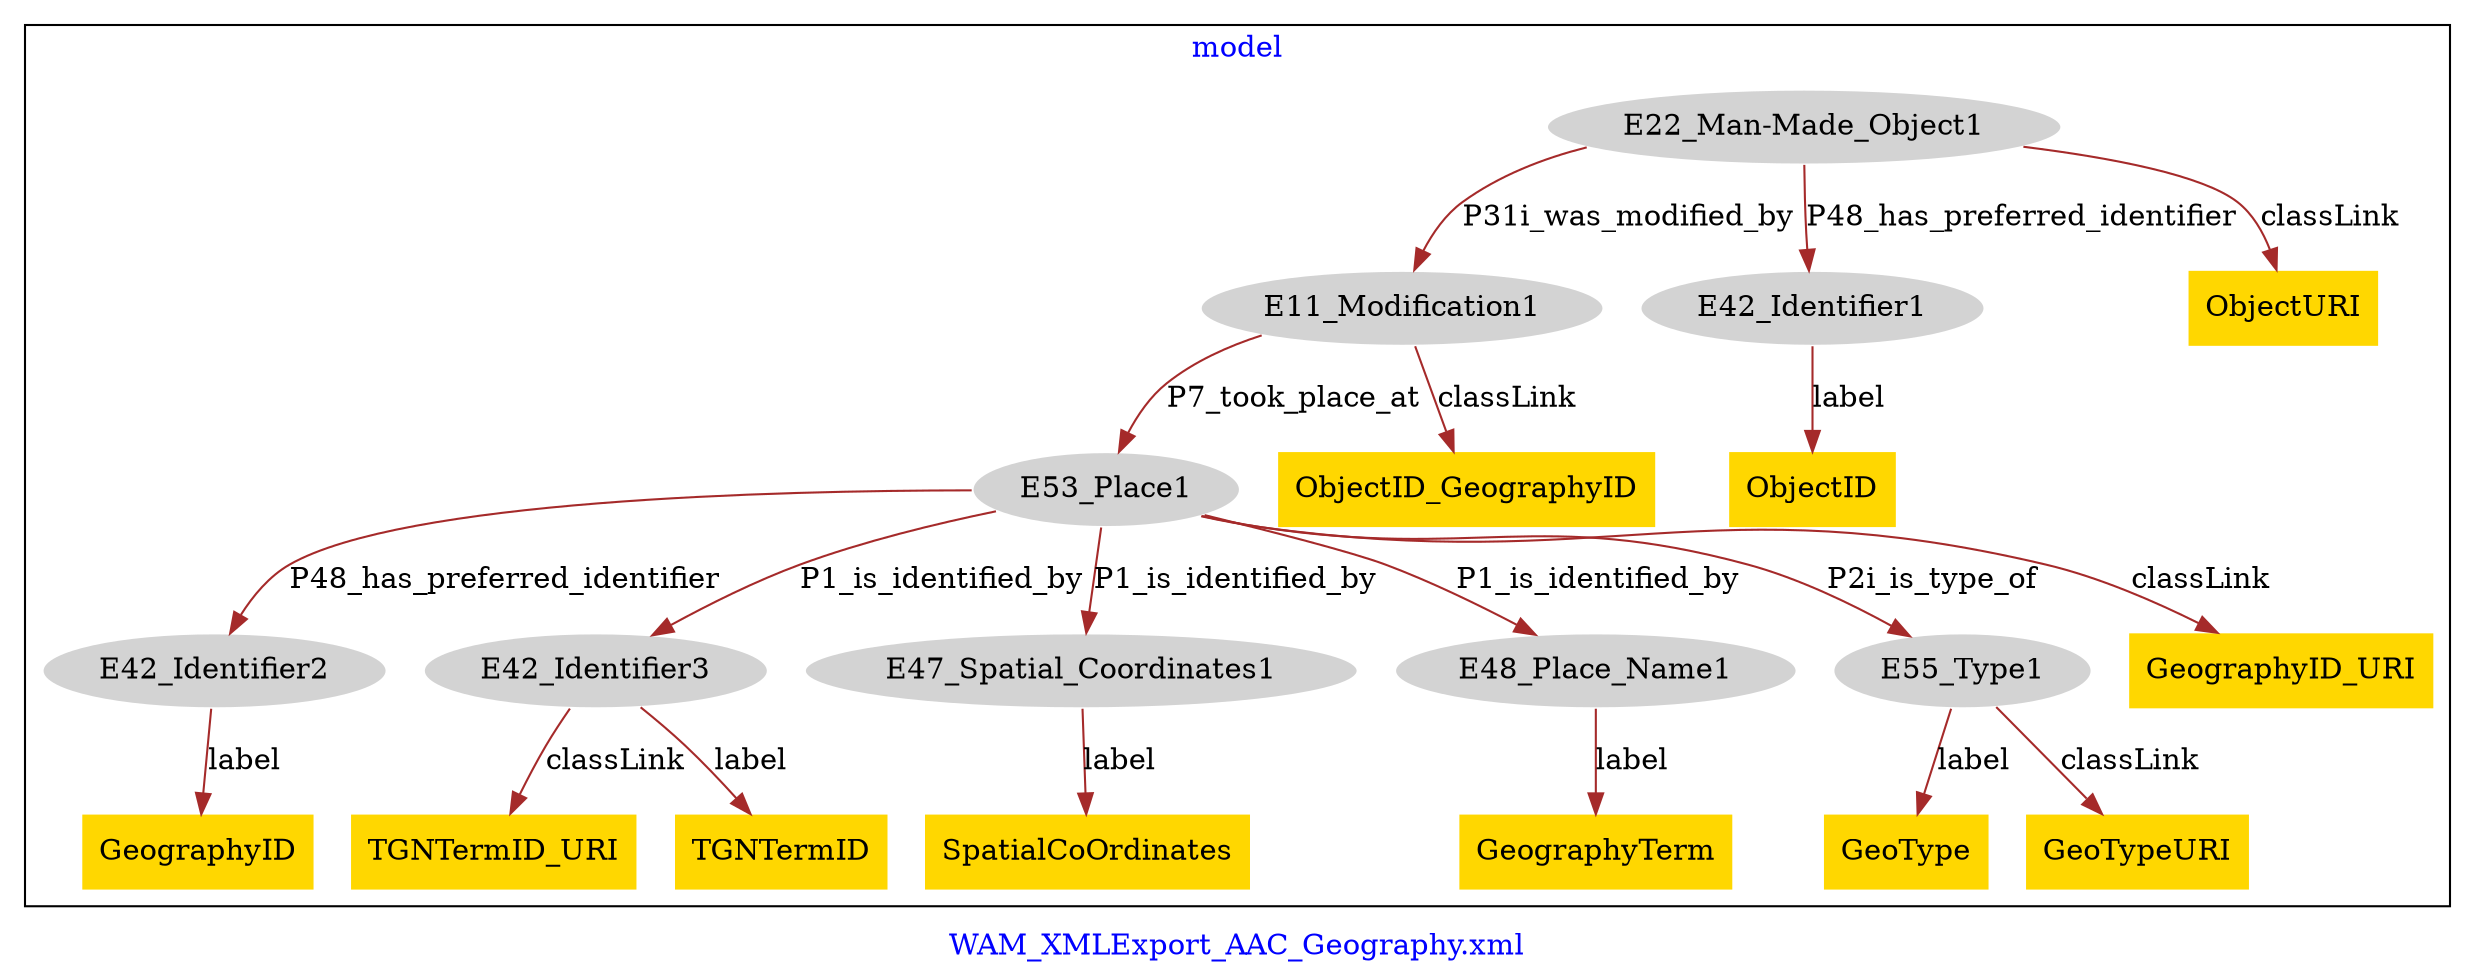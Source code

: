 digraph n0 {
fontcolor="blue"
remincross="true"
label="WAM_XMLExport_AAC_Geography.xml"
subgraph cluster {
label="model"
n2[style="filled",color="white",fillcolor="lightgray",label="E11_Modification1"];
n3[style="filled",color="white",fillcolor="lightgray",label="E53_Place1"];
n4[style="filled",color="white",fillcolor="lightgray",label="E22_Man-Made_Object1"];
n5[style="filled",color="white",fillcolor="lightgray",label="E42_Identifier1"];
n6[style="filled",color="white",fillcolor="lightgray",label="E42_Identifier2"];
n7[style="filled",color="white",fillcolor="lightgray",label="E42_Identifier3"];
n8[style="filled",color="white",fillcolor="lightgray",label="E47_Spatial_Coordinates1"];
n9[style="filled",color="white",fillcolor="lightgray",label="E48_Place_Name1"];
n10[style="filled",color="white",fillcolor="lightgray",label="E55_Type1"];
n11[shape="plaintext",style="filled",fillcolor="gold",label="GeoType"];
n12[shape="plaintext",style="filled",fillcolor="gold",label="ObjectID"];
n13[shape="plaintext",style="filled",fillcolor="gold",label="SpatialCoOrdinates"];
n14[shape="plaintext",style="filled",fillcolor="gold",label="ObjectURI"];
n15[shape="plaintext",style="filled",fillcolor="gold",label="GeographyID"];
n16[shape="plaintext",style="filled",fillcolor="gold",label="GeographyTerm"];
n17[shape="plaintext",style="filled",fillcolor="gold",label="TGNTermID_URI"];
n18[shape="plaintext",style="filled",fillcolor="gold",label="GeoTypeURI"];
n19[shape="plaintext",style="filled",fillcolor="gold",label="TGNTermID"];
n20[shape="plaintext",style="filled",fillcolor="gold",label="GeographyID_URI"];
n21[shape="plaintext",style="filled",fillcolor="gold",label="ObjectID_GeographyID"];
}
n2 -> n3[color="brown",fontcolor="black",label="P7_took_place_at"]
n4 -> n2[color="brown",fontcolor="black",label="P31i_was_modified_by"]
n4 -> n5[color="brown",fontcolor="black",label="P48_has_preferred_identifier"]
n3 -> n6[color="brown",fontcolor="black",label="P48_has_preferred_identifier"]
n3 -> n7[color="brown",fontcolor="black",label="P1_is_identified_by"]
n3 -> n8[color="brown",fontcolor="black",label="P1_is_identified_by"]
n3 -> n9[color="brown",fontcolor="black",label="P1_is_identified_by"]
n3 -> n10[color="brown",fontcolor="black",label="P2i_is_type_of"]
n10 -> n11[color="brown",fontcolor="black",label="label"]
n5 -> n12[color="brown",fontcolor="black",label="label"]
n8 -> n13[color="brown",fontcolor="black",label="label"]
n4 -> n14[color="brown",fontcolor="black",label="classLink"]
n6 -> n15[color="brown",fontcolor="black",label="label"]
n9 -> n16[color="brown",fontcolor="black",label="label"]
n7 -> n17[color="brown",fontcolor="black",label="classLink"]
n10 -> n18[color="brown",fontcolor="black",label="classLink"]
n7 -> n19[color="brown",fontcolor="black",label="label"]
n3 -> n20[color="brown",fontcolor="black",label="classLink"]
n2 -> n21[color="brown",fontcolor="black",label="classLink"]
}

